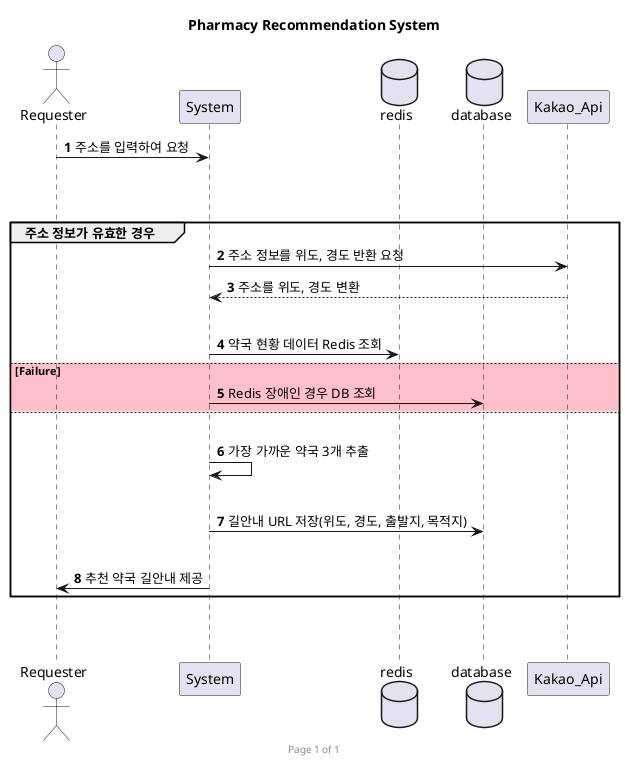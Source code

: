@startuml
'https://plantuml.com/sequence-diagram

autonumber

actor Requester

participant System
database redis
database database
participant Kakao_Api

title Pharmacy Recommendation System
footer Page %page% of %lastpage%

skinparam responseMessageBelowArrow true

Requester -> System: 주소를 입력하여 요청

|||
|||
group 주소 정보가 유효한 경우
    System -> Kakao_Api: 주소 정보를 위도, 경도 반환 요청
    Kakao_Api --> System: 주소를 위도, 경도 변환
|||
    System -> redis: 약국 현황 데이터 Redis 조회
    else #Pink Failure
        System -> database: Redis 장애인 경우 DB 조회
    else
|||
    System -> System: 가장 가까운 약국 3개 추출
|||
    System -> database: 길안내 URL 저장(위도, 경도, 출발지, 목적지)
|||
    System -> Requester: 추천 약국 길안내 제공
end
|||
|||

@enduml